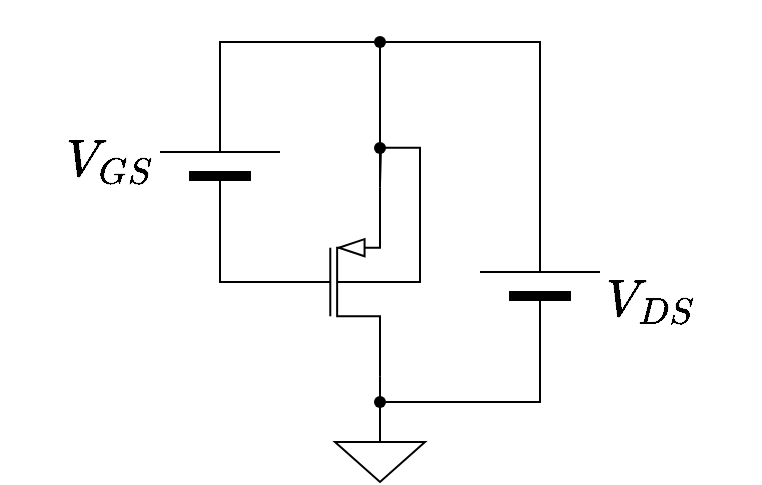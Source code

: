 <mxfile version="20.7.4" type="device"><diagram id="ffSt11Aic0SPQzXxFWyP" name="ページ1"><mxGraphModel dx="714" dy="418" grid="1" gridSize="10" guides="1" tooltips="1" connect="1" arrows="1" fold="1" page="1" pageScale="1" pageWidth="827" pageHeight="1169" math="1" shadow="0"><root><mxCell id="0"/><mxCell id="1" parent="0"/><mxCell id="oTj9X2t0uSeISBZVKZwC-10" style="edgeStyle=orthogonalEdgeStyle;shape=connector;rounded=0;orthogonalLoop=1;jettySize=auto;html=1;exitX=1;exitY=0.5;exitDx=0;exitDy=0;exitPerimeter=0;labelBackgroundColor=default;strokeColor=default;fontFamily=Helvetica;fontSize=11;fontColor=default;endArrow=none;endFill=0;" edge="1" parent="1" source="oTj9X2t0uSeISBZVKZwC-1"><mxGeometry relative="1" as="geometry"><mxPoint x="320.038" y="150" as="targetPoint"/></mxGeometry></mxCell><mxCell id="oTj9X2t0uSeISBZVKZwC-1" value="" style="verticalLabelPosition=bottom;shadow=0;dashed=0;align=center;html=1;verticalAlign=top;shape=mxgraph.electrical.transistors.pmos_bulk;pointerEvents=1;" vertex="1" parent="1"><mxGeometry x="260" y="150" width="60" height="100" as="geometry"/></mxCell><mxCell id="oTj9X2t0uSeISBZVKZwC-6" style="edgeStyle=orthogonalEdgeStyle;shape=connector;rounded=0;orthogonalLoop=1;jettySize=auto;html=1;exitX=1;exitY=0.5;exitDx=0;exitDy=0;exitPerimeter=0;labelBackgroundColor=default;strokeColor=default;fontFamily=Helvetica;fontSize=11;fontColor=default;endArrow=none;endFill=0;" edge="1" parent="1" source="oTj9X2t0uSeISBZVKZwC-3"><mxGeometry relative="1" as="geometry"><mxPoint x="320" y="80.0" as="targetPoint"/><Array as="points"><mxPoint x="240" y="80"/></Array></mxGeometry></mxCell><mxCell id="oTj9X2t0uSeISBZVKZwC-7" style="edgeStyle=orthogonalEdgeStyle;shape=connector;rounded=0;orthogonalLoop=1;jettySize=auto;html=1;exitX=0;exitY=0.5;exitDx=0;exitDy=0;exitPerimeter=0;entryX=0;entryY=0.5;entryDx=0;entryDy=0;entryPerimeter=0;labelBackgroundColor=default;strokeColor=default;fontFamily=Helvetica;fontSize=11;fontColor=default;endArrow=none;endFill=0;" edge="1" parent="1" source="oTj9X2t0uSeISBZVKZwC-3" target="oTj9X2t0uSeISBZVKZwC-1"><mxGeometry relative="1" as="geometry"><Array as="points"><mxPoint x="240" y="200"/></Array></mxGeometry></mxCell><mxCell id="oTj9X2t0uSeISBZVKZwC-3" value="" style="verticalLabelPosition=bottom;shadow=0;dashed=0;align=center;fillColor=strokeColor;html=1;verticalAlign=top;strokeWidth=1;shape=mxgraph.electrical.miscellaneous.monocell_battery;direction=north;" vertex="1" parent="1"><mxGeometry x="210" y="90" width="60" height="100" as="geometry"/></mxCell><mxCell id="oTj9X2t0uSeISBZVKZwC-5" style="edgeStyle=orthogonalEdgeStyle;rounded=0;orthogonalLoop=1;jettySize=auto;html=1;exitX=1;exitY=0.5;exitDx=0;exitDy=0;exitPerimeter=0;entryX=1;entryY=0;entryDx=0;entryDy=0;entryPerimeter=0;endArrow=none;endFill=0;" edge="1" parent="1" source="oTj9X2t0uSeISBZVKZwC-4" target="oTj9X2t0uSeISBZVKZwC-1"><mxGeometry relative="1" as="geometry"><Array as="points"><mxPoint x="400" y="80"/><mxPoint x="320" y="80"/></Array></mxGeometry></mxCell><mxCell id="oTj9X2t0uSeISBZVKZwC-8" style="edgeStyle=orthogonalEdgeStyle;shape=connector;rounded=0;orthogonalLoop=1;jettySize=auto;html=1;exitX=0;exitY=0.5;exitDx=0;exitDy=0;exitPerimeter=0;entryX=1;entryY=1;entryDx=0;entryDy=0;entryPerimeter=0;labelBackgroundColor=default;strokeColor=default;fontFamily=Helvetica;fontSize=11;fontColor=default;endArrow=none;endFill=0;" edge="1" parent="1" source="oTj9X2t0uSeISBZVKZwC-4" target="oTj9X2t0uSeISBZVKZwC-1"><mxGeometry relative="1" as="geometry"><Array as="points"><mxPoint x="400" y="260"/><mxPoint x="320" y="260"/></Array></mxGeometry></mxCell><mxCell id="oTj9X2t0uSeISBZVKZwC-4" value="" style="verticalLabelPosition=bottom;shadow=0;dashed=0;align=center;fillColor=strokeColor;html=1;verticalAlign=top;strokeWidth=1;shape=mxgraph.electrical.miscellaneous.monocell_battery;direction=north;" vertex="1" parent="1"><mxGeometry x="370" y="150" width="60" height="100" as="geometry"/></mxCell><mxCell id="oTj9X2t0uSeISBZVKZwC-12" style="edgeStyle=orthogonalEdgeStyle;shape=connector;rounded=0;orthogonalLoop=1;jettySize=auto;html=1;exitX=0.5;exitY=0;exitDx=0;exitDy=0;exitPerimeter=0;labelBackgroundColor=default;strokeColor=default;fontFamily=Helvetica;fontSize=11;fontColor=default;endArrow=none;endFill=0;" edge="1" parent="1" source="oTj9X2t0uSeISBZVKZwC-11"><mxGeometry relative="1" as="geometry"><mxPoint x="320" y="260" as="targetPoint"/></mxGeometry></mxCell><mxCell id="oTj9X2t0uSeISBZVKZwC-11" value="" style="pointerEvents=1;verticalLabelPosition=bottom;shadow=0;dashed=0;align=center;html=1;verticalAlign=top;shape=mxgraph.electrical.signal_sources.signal_ground;fontFamily=Helvetica;fontSize=11;fontColor=default;" vertex="1" parent="1"><mxGeometry x="297.5" y="270" width="45" height="30" as="geometry"/></mxCell><mxCell id="oTj9X2t0uSeISBZVKZwC-13" value="" style="shape=waypoint;sketch=0;fillStyle=solid;size=6;pointerEvents=1;points=[];fillColor=none;resizable=0;rotatable=0;perimeter=centerPerimeter;snapToPoint=1;fontFamily=Helvetica;fontSize=11;fontColor=default;" vertex="1" parent="1"><mxGeometry x="300" y="240" width="40" height="40" as="geometry"/></mxCell><mxCell id="oTj9X2t0uSeISBZVKZwC-14" value="" style="shape=waypoint;sketch=0;fillStyle=solid;size=6;pointerEvents=1;points=[];fillColor=none;resizable=0;rotatable=0;perimeter=centerPerimeter;snapToPoint=1;fontFamily=Helvetica;fontSize=11;fontColor=default;" vertex="1" parent="1"><mxGeometry x="300" y="113" width="40" height="40" as="geometry"/></mxCell><mxCell id="oTj9X2t0uSeISBZVKZwC-15" value="" style="shape=waypoint;sketch=0;fillStyle=solid;size=6;pointerEvents=1;points=[];fillColor=none;resizable=0;rotatable=0;perimeter=centerPerimeter;snapToPoint=1;fontFamily=Helvetica;fontSize=11;fontColor=default;" vertex="1" parent="1"><mxGeometry x="300" y="60" width="40" height="40" as="geometry"/></mxCell><mxCell id="oTj9X2t0uSeISBZVKZwC-16" value="&lt;font style=&quot;font-size: 22px;&quot;&gt;`V_{GS}`&lt;/font&gt;" style="text;html=1;align=center;verticalAlign=middle;resizable=0;points=[];autosize=1;strokeColor=none;fillColor=none;fontSize=11;fontFamily=Helvetica;fontColor=default;" vertex="1" parent="1"><mxGeometry x="130" y="120" width="110" height="40" as="geometry"/></mxCell><mxCell id="oTj9X2t0uSeISBZVKZwC-17" value="&lt;font style=&quot;font-size: 22px;&quot;&gt;`V_{DS}`&lt;/font&gt;" style="text;html=1;align=center;verticalAlign=middle;resizable=0;points=[];autosize=1;strokeColor=none;fillColor=none;fontSize=11;fontFamily=Helvetica;fontColor=default;" vertex="1" parent="1"><mxGeometry x="400" y="190" width="110" height="40" as="geometry"/></mxCell></root></mxGraphModel></diagram></mxfile>